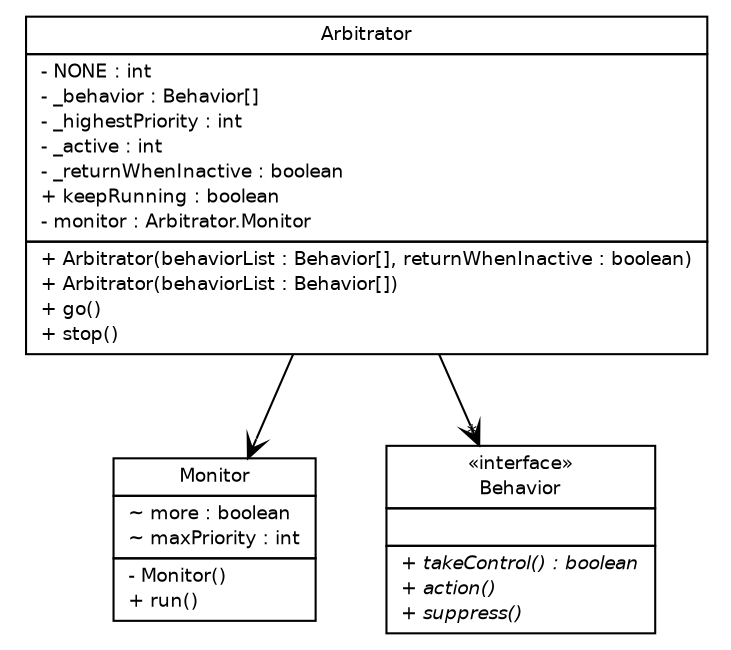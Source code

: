 #!/usr/local/bin/dot
#
# Class diagram 
# Generated by UMLGraph version R5_6-24-gf6e263 (http://www.umlgraph.org/)
#

digraph G {
	edge [fontname="Helvetica",fontsize=10,labelfontname="Helvetica",labelfontsize=10];
	node [fontname="Helvetica",fontsize=10,shape=plaintext];
	nodesep=0.25;
	ranksep=0.5;
	// lejos.robotics.subsumption.Arbitrator
	c381 [label=<<table title="lejos.robotics.subsumption.Arbitrator" border="0" cellborder="1" cellspacing="0" cellpadding="2" port="p" href="./Arbitrator.html">
		<tr><td><table border="0" cellspacing="0" cellpadding="1">
<tr><td align="center" balign="center"> Arbitrator </td></tr>
		</table></td></tr>
		<tr><td><table border="0" cellspacing="0" cellpadding="1">
<tr><td align="left" balign="left"> - NONE : int </td></tr>
<tr><td align="left" balign="left"> - _behavior : Behavior[] </td></tr>
<tr><td align="left" balign="left"> - _highestPriority : int </td></tr>
<tr><td align="left" balign="left"> - _active : int </td></tr>
<tr><td align="left" balign="left"> - _returnWhenInactive : boolean </td></tr>
<tr><td align="left" balign="left"> + keepRunning : boolean </td></tr>
<tr><td align="left" balign="left"> - monitor : Arbitrator.Monitor </td></tr>
		</table></td></tr>
		<tr><td><table border="0" cellspacing="0" cellpadding="1">
<tr><td align="left" balign="left"> + Arbitrator(behaviorList : Behavior[], returnWhenInactive : boolean) </td></tr>
<tr><td align="left" balign="left"> + Arbitrator(behaviorList : Behavior[]) </td></tr>
<tr><td align="left" balign="left"> + go() </td></tr>
<tr><td align="left" balign="left"> + stop() </td></tr>
		</table></td></tr>
		</table>>, URL="./Arbitrator.html", fontname="Helvetica", fontcolor="black", fontsize=9.0];
	// lejos.robotics.subsumption.Arbitrator.Monitor
	c382 [label=<<table title="lejos.robotics.subsumption.Arbitrator.Monitor" border="0" cellborder="1" cellspacing="0" cellpadding="2" port="p" href="./Arbitrator.Monitor.html">
		<tr><td><table border="0" cellspacing="0" cellpadding="1">
<tr><td align="center" balign="center"> Monitor </td></tr>
		</table></td></tr>
		<tr><td><table border="0" cellspacing="0" cellpadding="1">
<tr><td align="left" balign="left"> ~ more : boolean </td></tr>
<tr><td align="left" balign="left"> ~ maxPriority : int </td></tr>
		</table></td></tr>
		<tr><td><table border="0" cellspacing="0" cellpadding="1">
<tr><td align="left" balign="left"> - Monitor() </td></tr>
<tr><td align="left" balign="left"> + run() </td></tr>
		</table></td></tr>
		</table>>, URL="./Arbitrator.Monitor.html", fontname="Helvetica", fontcolor="black", fontsize=9.0];
	// lejos.robotics.subsumption.Behavior
	c383 [label=<<table title="lejos.robotics.subsumption.Behavior" border="0" cellborder="1" cellspacing="0" cellpadding="2" port="p" href="./Behavior.html">
		<tr><td><table border="0" cellspacing="0" cellpadding="1">
<tr><td align="center" balign="center"> &#171;interface&#187; </td></tr>
<tr><td align="center" balign="center"> Behavior </td></tr>
		</table></td></tr>
		<tr><td><table border="0" cellspacing="0" cellpadding="1">
<tr><td align="left" balign="left">  </td></tr>
		</table></td></tr>
		<tr><td><table border="0" cellspacing="0" cellpadding="1">
<tr><td align="left" balign="left"><font face="Helvetica-Oblique" point-size="9.0"> + takeControl() : boolean </font></td></tr>
<tr><td align="left" balign="left"><font face="Helvetica-Oblique" point-size="9.0"> + action() </font></td></tr>
<tr><td align="left" balign="left"><font face="Helvetica-Oblique" point-size="9.0"> + suppress() </font></td></tr>
		</table></td></tr>
		</table>>, URL="./Behavior.html", fontname="Helvetica", fontcolor="black", fontsize=9.0];
	// lejos.robotics.subsumption.Arbitrator NAVASSOC lejos.robotics.subsumption.Behavior
	c381:p -> c383:p [taillabel="", label="", headlabel="*", fontname="Helvetica", fontcolor="black", fontsize=10.0, color="black", arrowhead=open];
	// lejos.robotics.subsumption.Arbitrator NAVASSOC lejos.robotics.subsumption.Arbitrator.Monitor
	c381:p -> c382:p [taillabel="", label="", headlabel="", fontname="Helvetica", fontcolor="black", fontsize=10.0, color="black", arrowhead=open];
}

